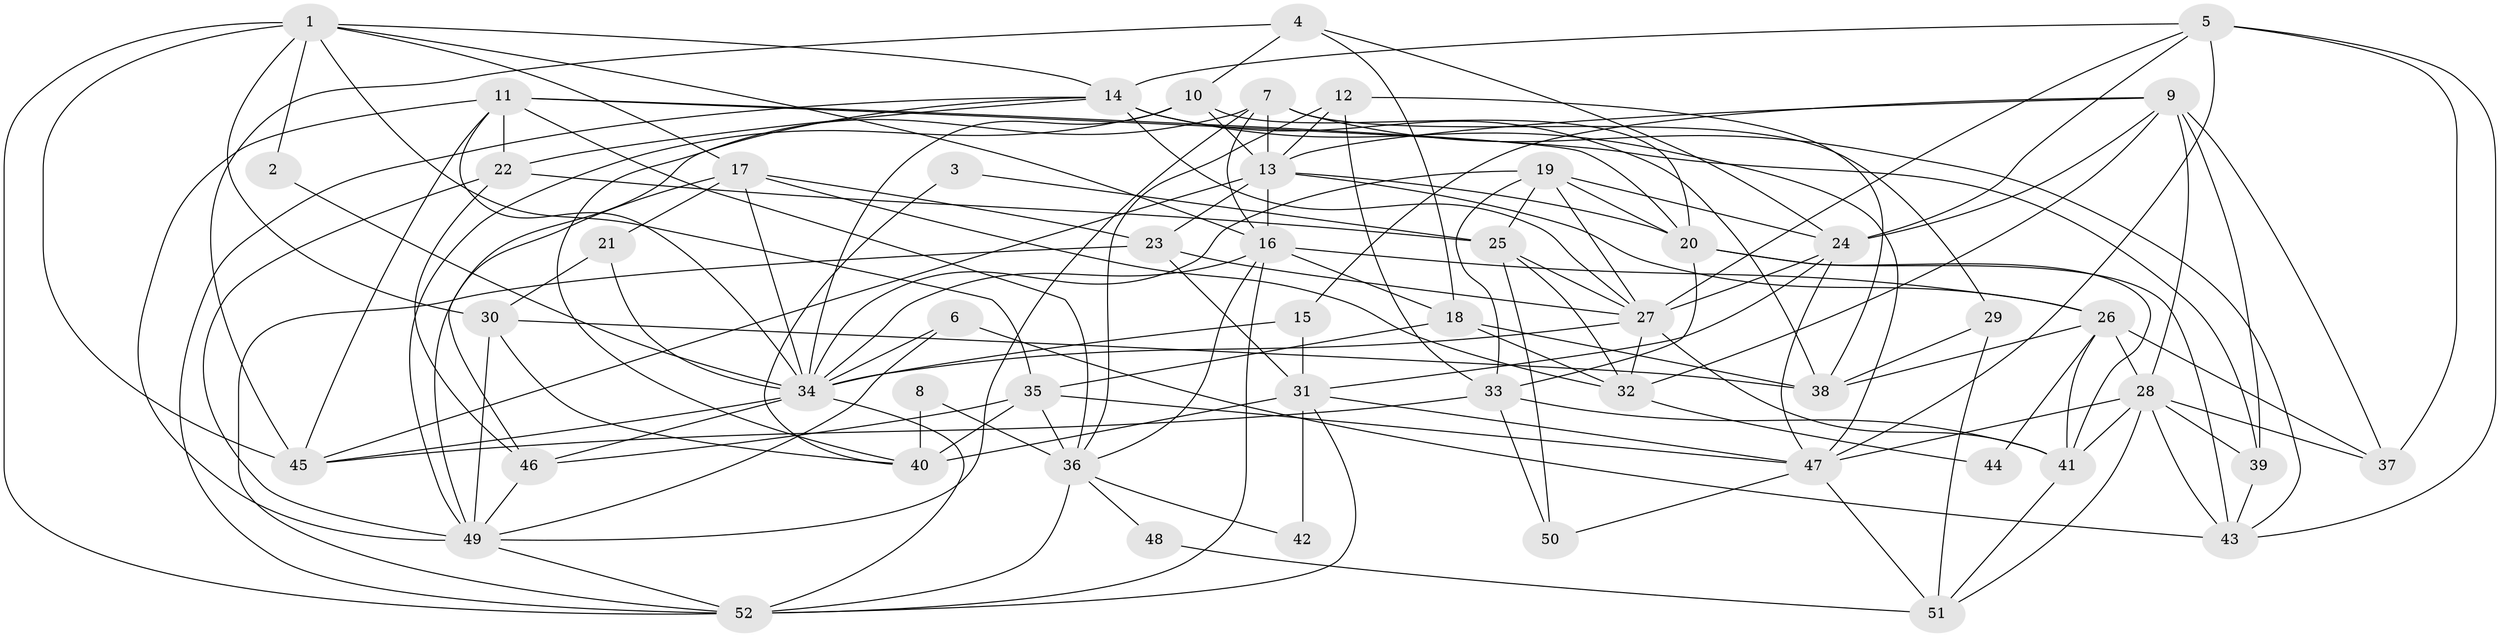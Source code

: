 // original degree distribution, {3: 0.21359223300970873, 2: 0.13592233009708737, 6: 0.11650485436893204, 5: 0.1941747572815534, 4: 0.32038834951456313, 7: 0.019417475728155338}
// Generated by graph-tools (version 1.1) at 2025/50/03/09/25 03:50:12]
// undirected, 52 vertices, 147 edges
graph export_dot {
graph [start="1"]
  node [color=gray90,style=filled];
  1;
  2;
  3;
  4;
  5;
  6;
  7;
  8;
  9;
  10;
  11;
  12;
  13;
  14;
  15;
  16;
  17;
  18;
  19;
  20;
  21;
  22;
  23;
  24;
  25;
  26;
  27;
  28;
  29;
  30;
  31;
  32;
  33;
  34;
  35;
  36;
  37;
  38;
  39;
  40;
  41;
  42;
  43;
  44;
  45;
  46;
  47;
  48;
  49;
  50;
  51;
  52;
  1 -- 2 [weight=1.0];
  1 -- 14 [weight=1.0];
  1 -- 16 [weight=1.0];
  1 -- 17 [weight=1.0];
  1 -- 30 [weight=1.0];
  1 -- 35 [weight=1.0];
  1 -- 45 [weight=1.0];
  1 -- 52 [weight=1.0];
  2 -- 34 [weight=1.0];
  3 -- 25 [weight=1.0];
  3 -- 40 [weight=1.0];
  4 -- 10 [weight=1.0];
  4 -- 18 [weight=1.0];
  4 -- 24 [weight=1.0];
  4 -- 45 [weight=1.0];
  5 -- 14 [weight=1.0];
  5 -- 24 [weight=1.0];
  5 -- 27 [weight=1.0];
  5 -- 37 [weight=1.0];
  5 -- 43 [weight=1.0];
  5 -- 47 [weight=1.0];
  6 -- 34 [weight=1.0];
  6 -- 43 [weight=1.0];
  6 -- 49 [weight=1.0];
  7 -- 13 [weight=1.0];
  7 -- 16 [weight=1.0];
  7 -- 29 [weight=1.0];
  7 -- 43 [weight=1.0];
  7 -- 46 [weight=1.0];
  7 -- 49 [weight=1.0];
  8 -- 36 [weight=1.0];
  8 -- 40 [weight=1.0];
  9 -- 13 [weight=1.0];
  9 -- 15 [weight=1.0];
  9 -- 24 [weight=1.0];
  9 -- 28 [weight=1.0];
  9 -- 32 [weight=1.0];
  9 -- 37 [weight=1.0];
  9 -- 39 [weight=1.0];
  10 -- 13 [weight=1.0];
  10 -- 20 [weight=1.0];
  10 -- 34 [weight=1.0];
  10 -- 49 [weight=1.0];
  11 -- 20 [weight=1.0];
  11 -- 22 [weight=1.0];
  11 -- 34 [weight=1.0];
  11 -- 36 [weight=1.0];
  11 -- 39 [weight=1.0];
  11 -- 45 [weight=1.0];
  11 -- 49 [weight=1.0];
  12 -- 13 [weight=1.0];
  12 -- 33 [weight=1.0];
  12 -- 36 [weight=1.0];
  12 -- 38 [weight=1.0];
  13 -- 16 [weight=1.0];
  13 -- 20 [weight=1.0];
  13 -- 23 [weight=1.0];
  13 -- 26 [weight=2.0];
  13 -- 45 [weight=1.0];
  14 -- 22 [weight=1.0];
  14 -- 27 [weight=1.0];
  14 -- 38 [weight=1.0];
  14 -- 40 [weight=1.0];
  14 -- 47 [weight=1.0];
  14 -- 52 [weight=1.0];
  15 -- 31 [weight=1.0];
  15 -- 34 [weight=2.0];
  16 -- 18 [weight=1.0];
  16 -- 26 [weight=1.0];
  16 -- 34 [weight=1.0];
  16 -- 36 [weight=1.0];
  16 -- 52 [weight=1.0];
  17 -- 21 [weight=1.0];
  17 -- 23 [weight=1.0];
  17 -- 32 [weight=1.0];
  17 -- 34 [weight=1.0];
  17 -- 49 [weight=1.0];
  18 -- 32 [weight=1.0];
  18 -- 35 [weight=1.0];
  18 -- 38 [weight=1.0];
  19 -- 20 [weight=1.0];
  19 -- 24 [weight=1.0];
  19 -- 25 [weight=1.0];
  19 -- 27 [weight=1.0];
  19 -- 33 [weight=1.0];
  19 -- 34 [weight=1.0];
  20 -- 33 [weight=1.0];
  20 -- 41 [weight=1.0];
  20 -- 43 [weight=1.0];
  21 -- 30 [weight=1.0];
  21 -- 34 [weight=1.0];
  22 -- 25 [weight=1.0];
  22 -- 46 [weight=1.0];
  22 -- 49 [weight=1.0];
  23 -- 27 [weight=1.0];
  23 -- 31 [weight=1.0];
  23 -- 52 [weight=1.0];
  24 -- 27 [weight=1.0];
  24 -- 31 [weight=1.0];
  24 -- 47 [weight=1.0];
  25 -- 27 [weight=1.0];
  25 -- 32 [weight=1.0];
  25 -- 50 [weight=1.0];
  26 -- 28 [weight=1.0];
  26 -- 37 [weight=1.0];
  26 -- 38 [weight=1.0];
  26 -- 41 [weight=1.0];
  26 -- 44 [weight=1.0];
  27 -- 32 [weight=1.0];
  27 -- 34 [weight=1.0];
  27 -- 41 [weight=1.0];
  28 -- 37 [weight=1.0];
  28 -- 39 [weight=1.0];
  28 -- 41 [weight=1.0];
  28 -- 43 [weight=1.0];
  28 -- 47 [weight=1.0];
  28 -- 51 [weight=1.0];
  29 -- 38 [weight=1.0];
  29 -- 51 [weight=1.0];
  30 -- 38 [weight=1.0];
  30 -- 40 [weight=1.0];
  30 -- 49 [weight=1.0];
  31 -- 40 [weight=1.0];
  31 -- 42 [weight=1.0];
  31 -- 47 [weight=1.0];
  31 -- 52 [weight=1.0];
  32 -- 44 [weight=1.0];
  33 -- 41 [weight=1.0];
  33 -- 45 [weight=1.0];
  33 -- 50 [weight=1.0];
  34 -- 45 [weight=1.0];
  34 -- 46 [weight=1.0];
  34 -- 52 [weight=1.0];
  35 -- 36 [weight=1.0];
  35 -- 40 [weight=1.0];
  35 -- 46 [weight=1.0];
  35 -- 47 [weight=1.0];
  36 -- 42 [weight=1.0];
  36 -- 48 [weight=1.0];
  36 -- 52 [weight=1.0];
  39 -- 43 [weight=1.0];
  41 -- 51 [weight=1.0];
  46 -- 49 [weight=1.0];
  47 -- 50 [weight=1.0];
  47 -- 51 [weight=1.0];
  48 -- 51 [weight=1.0];
  49 -- 52 [weight=1.0];
}
